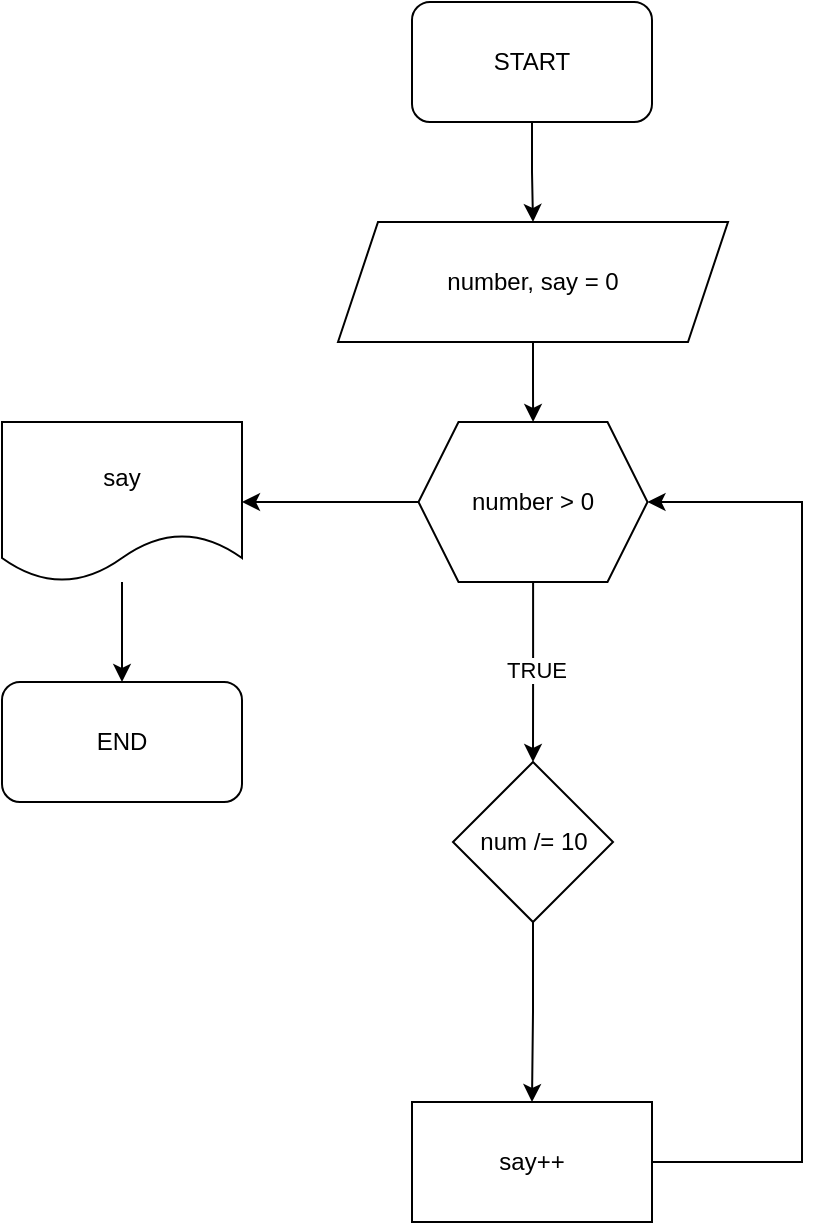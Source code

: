 <mxfile version="24.1.0" type="device">
  <diagram name="Page-1" id="vtW66AFxsyeuyjD5Yj4r">
    <mxGraphModel dx="1050" dy="621" grid="1" gridSize="10" guides="1" tooltips="1" connect="1" arrows="1" fold="1" page="1" pageScale="1" pageWidth="850" pageHeight="1100" math="0" shadow="0">
      <root>
        <mxCell id="0" />
        <mxCell id="1" parent="0" />
        <mxCell id="LZj6Ztjyz2QnEWjXNQur-3" value="" style="edgeStyle=orthogonalEdgeStyle;rounded=0;orthogonalLoop=1;jettySize=auto;html=1;" edge="1" parent="1" source="LZj6Ztjyz2QnEWjXNQur-1" target="LZj6Ztjyz2QnEWjXNQur-2">
          <mxGeometry relative="1" as="geometry" />
        </mxCell>
        <mxCell id="LZj6Ztjyz2QnEWjXNQur-1" value="START" style="rounded=1;whiteSpace=wrap;html=1;" vertex="1" parent="1">
          <mxGeometry x="365" y="20" width="120" height="60" as="geometry" />
        </mxCell>
        <mxCell id="LZj6Ztjyz2QnEWjXNQur-5" value="" style="edgeStyle=orthogonalEdgeStyle;rounded=0;orthogonalLoop=1;jettySize=auto;html=1;" edge="1" parent="1" source="LZj6Ztjyz2QnEWjXNQur-2" target="LZj6Ztjyz2QnEWjXNQur-4">
          <mxGeometry relative="1" as="geometry" />
        </mxCell>
        <mxCell id="LZj6Ztjyz2QnEWjXNQur-2" value="number, say = 0" style="shape=parallelogram;perimeter=parallelogramPerimeter;whiteSpace=wrap;html=1;fixedSize=1;" vertex="1" parent="1">
          <mxGeometry x="328" y="130" width="195" height="60" as="geometry" />
        </mxCell>
        <mxCell id="LZj6Ztjyz2QnEWjXNQur-7" value="" style="edgeStyle=orthogonalEdgeStyle;rounded=0;orthogonalLoop=1;jettySize=auto;html=1;" edge="1" parent="1" source="LZj6Ztjyz2QnEWjXNQur-4" target="LZj6Ztjyz2QnEWjXNQur-6">
          <mxGeometry relative="1" as="geometry" />
        </mxCell>
        <mxCell id="LZj6Ztjyz2QnEWjXNQur-8" value="TRUE" style="edgeLabel;html=1;align=center;verticalAlign=middle;resizable=0;points=[];" vertex="1" connectable="0" parent="LZj6Ztjyz2QnEWjXNQur-7">
          <mxGeometry x="-0.023" y="1" relative="1" as="geometry">
            <mxPoint as="offset" />
          </mxGeometry>
        </mxCell>
        <mxCell id="LZj6Ztjyz2QnEWjXNQur-12" value="" style="edgeStyle=orthogonalEdgeStyle;rounded=0;orthogonalLoop=1;jettySize=auto;html=1;" edge="1" parent="1" source="LZj6Ztjyz2QnEWjXNQur-4" target="LZj6Ztjyz2QnEWjXNQur-11">
          <mxGeometry relative="1" as="geometry" />
        </mxCell>
        <mxCell id="LZj6Ztjyz2QnEWjXNQur-4" value="number &amp;gt; 0" style="shape=hexagon;perimeter=hexagonPerimeter2;whiteSpace=wrap;html=1;fixedSize=1;" vertex="1" parent="1">
          <mxGeometry x="368.25" y="230" width="114.5" height="80" as="geometry" />
        </mxCell>
        <mxCell id="LZj6Ztjyz2QnEWjXNQur-10" value="" style="edgeStyle=orthogonalEdgeStyle;rounded=0;orthogonalLoop=1;jettySize=auto;html=1;" edge="1" parent="1" source="LZj6Ztjyz2QnEWjXNQur-6" target="LZj6Ztjyz2QnEWjXNQur-9">
          <mxGeometry relative="1" as="geometry" />
        </mxCell>
        <mxCell id="LZj6Ztjyz2QnEWjXNQur-6" value="num /= 10" style="rhombus;whiteSpace=wrap;html=1;" vertex="1" parent="1">
          <mxGeometry x="385.5" y="400" width="80" height="80" as="geometry" />
        </mxCell>
        <mxCell id="LZj6Ztjyz2QnEWjXNQur-15" style="edgeStyle=orthogonalEdgeStyle;rounded=0;orthogonalLoop=1;jettySize=auto;html=1;exitX=1;exitY=0.5;exitDx=0;exitDy=0;entryX=1;entryY=0.5;entryDx=0;entryDy=0;" edge="1" parent="1" source="LZj6Ztjyz2QnEWjXNQur-9" target="LZj6Ztjyz2QnEWjXNQur-4">
          <mxGeometry relative="1" as="geometry">
            <Array as="points">
              <mxPoint x="560" y="600" />
              <mxPoint x="560" y="270" />
            </Array>
          </mxGeometry>
        </mxCell>
        <mxCell id="LZj6Ztjyz2QnEWjXNQur-9" value="say++" style="rounded=0;whiteSpace=wrap;html=1;" vertex="1" parent="1">
          <mxGeometry x="365" y="570" width="120" height="60" as="geometry" />
        </mxCell>
        <mxCell id="LZj6Ztjyz2QnEWjXNQur-14" value="" style="edgeStyle=orthogonalEdgeStyle;rounded=0;orthogonalLoop=1;jettySize=auto;html=1;" edge="1" parent="1" source="LZj6Ztjyz2QnEWjXNQur-11" target="LZj6Ztjyz2QnEWjXNQur-13">
          <mxGeometry relative="1" as="geometry" />
        </mxCell>
        <mxCell id="LZj6Ztjyz2QnEWjXNQur-11" value="say" style="shape=document;whiteSpace=wrap;html=1;boundedLbl=1;" vertex="1" parent="1">
          <mxGeometry x="160" y="230" width="120" height="80" as="geometry" />
        </mxCell>
        <mxCell id="LZj6Ztjyz2QnEWjXNQur-13" value="END" style="rounded=1;whiteSpace=wrap;html=1;" vertex="1" parent="1">
          <mxGeometry x="160" y="360" width="120" height="60" as="geometry" />
        </mxCell>
      </root>
    </mxGraphModel>
  </diagram>
</mxfile>
